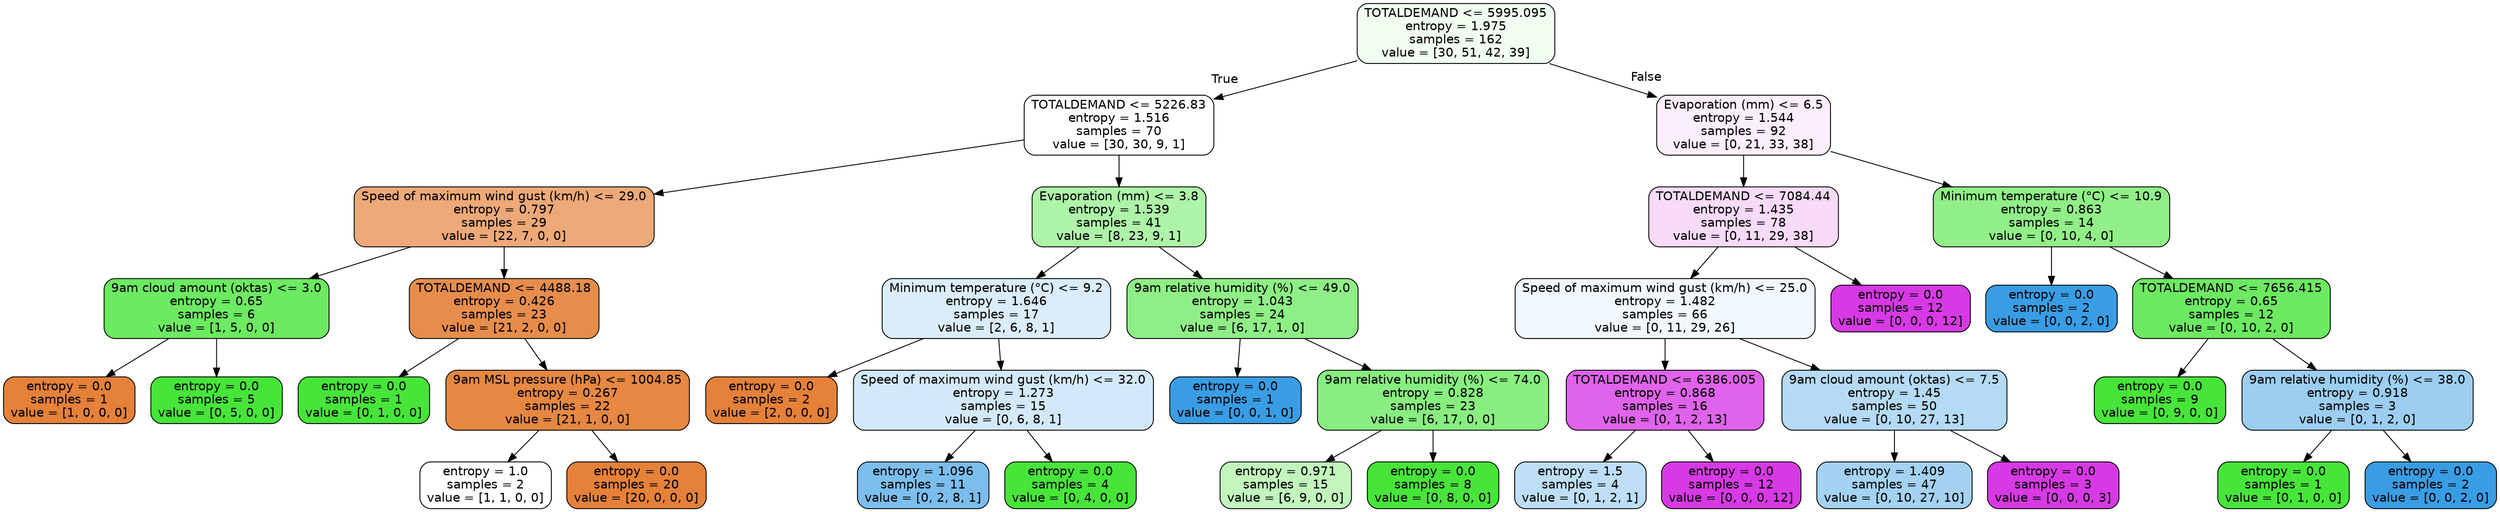 digraph Tree {
node [shape=box, style="filled, rounded", color="black", fontname=helvetica] ;
edge [fontname=helvetica] ;
0 [label="TOTALDEMAND <= 5995.095\nentropy = 1.975\nsamples = 162\nvalue = [30, 51, 42, 39]", fillcolor="#f1fdf0"] ;
1 [label="TOTALDEMAND <= 5226.83\nentropy = 1.516\nsamples = 70\nvalue = [30, 30, 9, 1]", fillcolor="#ffffff"] ;
0 -> 1 [labeldistance=2.5, labelangle=45, headlabel="True"] ;
2 [label="Speed of maximum wind gust (km/h) <= 29.0\nentropy = 0.797\nsamples = 29\nvalue = [22, 7, 0, 0]", fillcolor="#eda978"] ;
1 -> 2 ;
3 [label="9am cloud amount (oktas) <= 3.0\nentropy = 0.65\nsamples = 6\nvalue = [1, 5, 0, 0]", fillcolor="#6cea61"] ;
2 -> 3 ;
4 [label="entropy = 0.0\nsamples = 1\nvalue = [1, 0, 0, 0]", fillcolor="#e58139"] ;
3 -> 4 ;
5 [label="entropy = 0.0\nsamples = 5\nvalue = [0, 5, 0, 0]", fillcolor="#47e539"] ;
3 -> 5 ;
6 [label="TOTALDEMAND <= 4488.18\nentropy = 0.426\nsamples = 23\nvalue = [21, 2, 0, 0]", fillcolor="#e78d4c"] ;
2 -> 6 ;
7 [label="entropy = 0.0\nsamples = 1\nvalue = [0, 1, 0, 0]", fillcolor="#47e539"] ;
6 -> 7 ;
8 [label="9am MSL pressure (hPa) <= 1004.85\nentropy = 0.267\nsamples = 22\nvalue = [21, 1, 0, 0]", fillcolor="#e68742"] ;
6 -> 8 ;
9 [label="entropy = 1.0\nsamples = 2\nvalue = [1, 1, 0, 0]", fillcolor="#ffffff"] ;
8 -> 9 ;
10 [label="entropy = 0.0\nsamples = 20\nvalue = [20, 0, 0, 0]", fillcolor="#e58139"] ;
8 -> 10 ;
11 [label="Evaporation (mm) <= 3.8\nentropy = 1.539\nsamples = 41\nvalue = [8, 23, 9, 1]", fillcolor="#aef4a8"] ;
1 -> 11 ;
12 [label="Minimum temperature (°C) <= 9.2\nentropy = 1.646\nsamples = 17\nvalue = [2, 6, 8, 1]", fillcolor="#dbedfa"] ;
11 -> 12 ;
13 [label="entropy = 0.0\nsamples = 2\nvalue = [2, 0, 0, 0]", fillcolor="#e58139"] ;
12 -> 13 ;
14 [label="Speed of maximum wind gust (km/h) <= 32.0\nentropy = 1.273\nsamples = 15\nvalue = [0, 6, 8, 1]", fillcolor="#d3e9f9"] ;
12 -> 14 ;
15 [label="entropy = 1.096\nsamples = 11\nvalue = [0, 2, 8, 1]", fillcolor="#7bbeee"] ;
14 -> 15 ;
16 [label="entropy = 0.0\nsamples = 4\nvalue = [0, 4, 0, 0]", fillcolor="#47e539"] ;
14 -> 16 ;
17 [label="9am relative humidity (%) <= 49.0\nentropy = 1.043\nsamples = 24\nvalue = [6, 17, 1, 0]", fillcolor="#8fef86"] ;
11 -> 17 ;
18 [label="entropy = 0.0\nsamples = 1\nvalue = [0, 0, 1, 0]", fillcolor="#399de5"] ;
17 -> 18 ;
19 [label="9am relative humidity (%) <= 74.0\nentropy = 0.828\nsamples = 23\nvalue = [6, 17, 0, 0]", fillcolor="#88ee7f"] ;
17 -> 19 ;
20 [label="entropy = 0.971\nsamples = 15\nvalue = [6, 9, 0, 0]", fillcolor="#c2f6bd"] ;
19 -> 20 ;
21 [label="entropy = 0.0\nsamples = 8\nvalue = [0, 8, 0, 0]", fillcolor="#47e539"] ;
19 -> 21 ;
22 [label="Evaporation (mm) <= 6.5\nentropy = 1.544\nsamples = 92\nvalue = [0, 21, 33, 38]", fillcolor="#fceefd"] ;
0 -> 22 [labeldistance=2.5, labelangle=-45, headlabel="False"] ;
23 [label="TOTALDEMAND <= 7084.44\nentropy = 1.435\nsamples = 78\nvalue = [0, 11, 29, 38]", fillcolor="#f8dbfa"] ;
22 -> 23 ;
24 [label="Speed of maximum wind gust (km/h) <= 25.0\nentropy = 1.482\nsamples = 66\nvalue = [0, 11, 29, 26]", fillcolor="#f0f8fd"] ;
23 -> 24 ;
25 [label="TOTALDEMAND <= 6386.005\nentropy = 0.868\nsamples = 16\nvalue = [0, 1, 2, 13]", fillcolor="#e063eb"] ;
24 -> 25 ;
26 [label="entropy = 1.5\nsamples = 4\nvalue = [0, 1, 2, 1]", fillcolor="#bddef6"] ;
25 -> 26 ;
27 [label="entropy = 0.0\nsamples = 12\nvalue = [0, 0, 0, 12]", fillcolor="#d739e5"] ;
25 -> 27 ;
28 [label="9am cloud amount (oktas) <= 7.5\nentropy = 1.45\nsamples = 50\nvalue = [0, 10, 27, 13]", fillcolor="#b4daf5"] ;
24 -> 28 ;
29 [label="entropy = 1.409\nsamples = 47\nvalue = [0, 10, 27, 10]", fillcolor="#a4d2f3"] ;
28 -> 29 ;
30 [label="entropy = 0.0\nsamples = 3\nvalue = [0, 0, 0, 3]", fillcolor="#d739e5"] ;
28 -> 30 ;
31 [label="entropy = 0.0\nsamples = 12\nvalue = [0, 0, 0, 12]", fillcolor="#d739e5"] ;
23 -> 31 ;
32 [label="Minimum temperature (°C) <= 10.9\nentropy = 0.863\nsamples = 14\nvalue = [0, 10, 4, 0]", fillcolor="#91ef88"] ;
22 -> 32 ;
33 [label="entropy = 0.0\nsamples = 2\nvalue = [0, 0, 2, 0]", fillcolor="#399de5"] ;
32 -> 33 ;
34 [label="TOTALDEMAND <= 7656.415\nentropy = 0.65\nsamples = 12\nvalue = [0, 10, 2, 0]", fillcolor="#6cea61"] ;
32 -> 34 ;
35 [label="entropy = 0.0\nsamples = 9\nvalue = [0, 9, 0, 0]", fillcolor="#47e539"] ;
34 -> 35 ;
36 [label="9am relative humidity (%) <= 38.0\nentropy = 0.918\nsamples = 3\nvalue = [0, 1, 2, 0]", fillcolor="#9ccef2"] ;
34 -> 36 ;
37 [label="entropy = 0.0\nsamples = 1\nvalue = [0, 1, 0, 0]", fillcolor="#47e539"] ;
36 -> 37 ;
38 [label="entropy = 0.0\nsamples = 2\nvalue = [0, 0, 2, 0]", fillcolor="#399de5"] ;
36 -> 38 ;
}